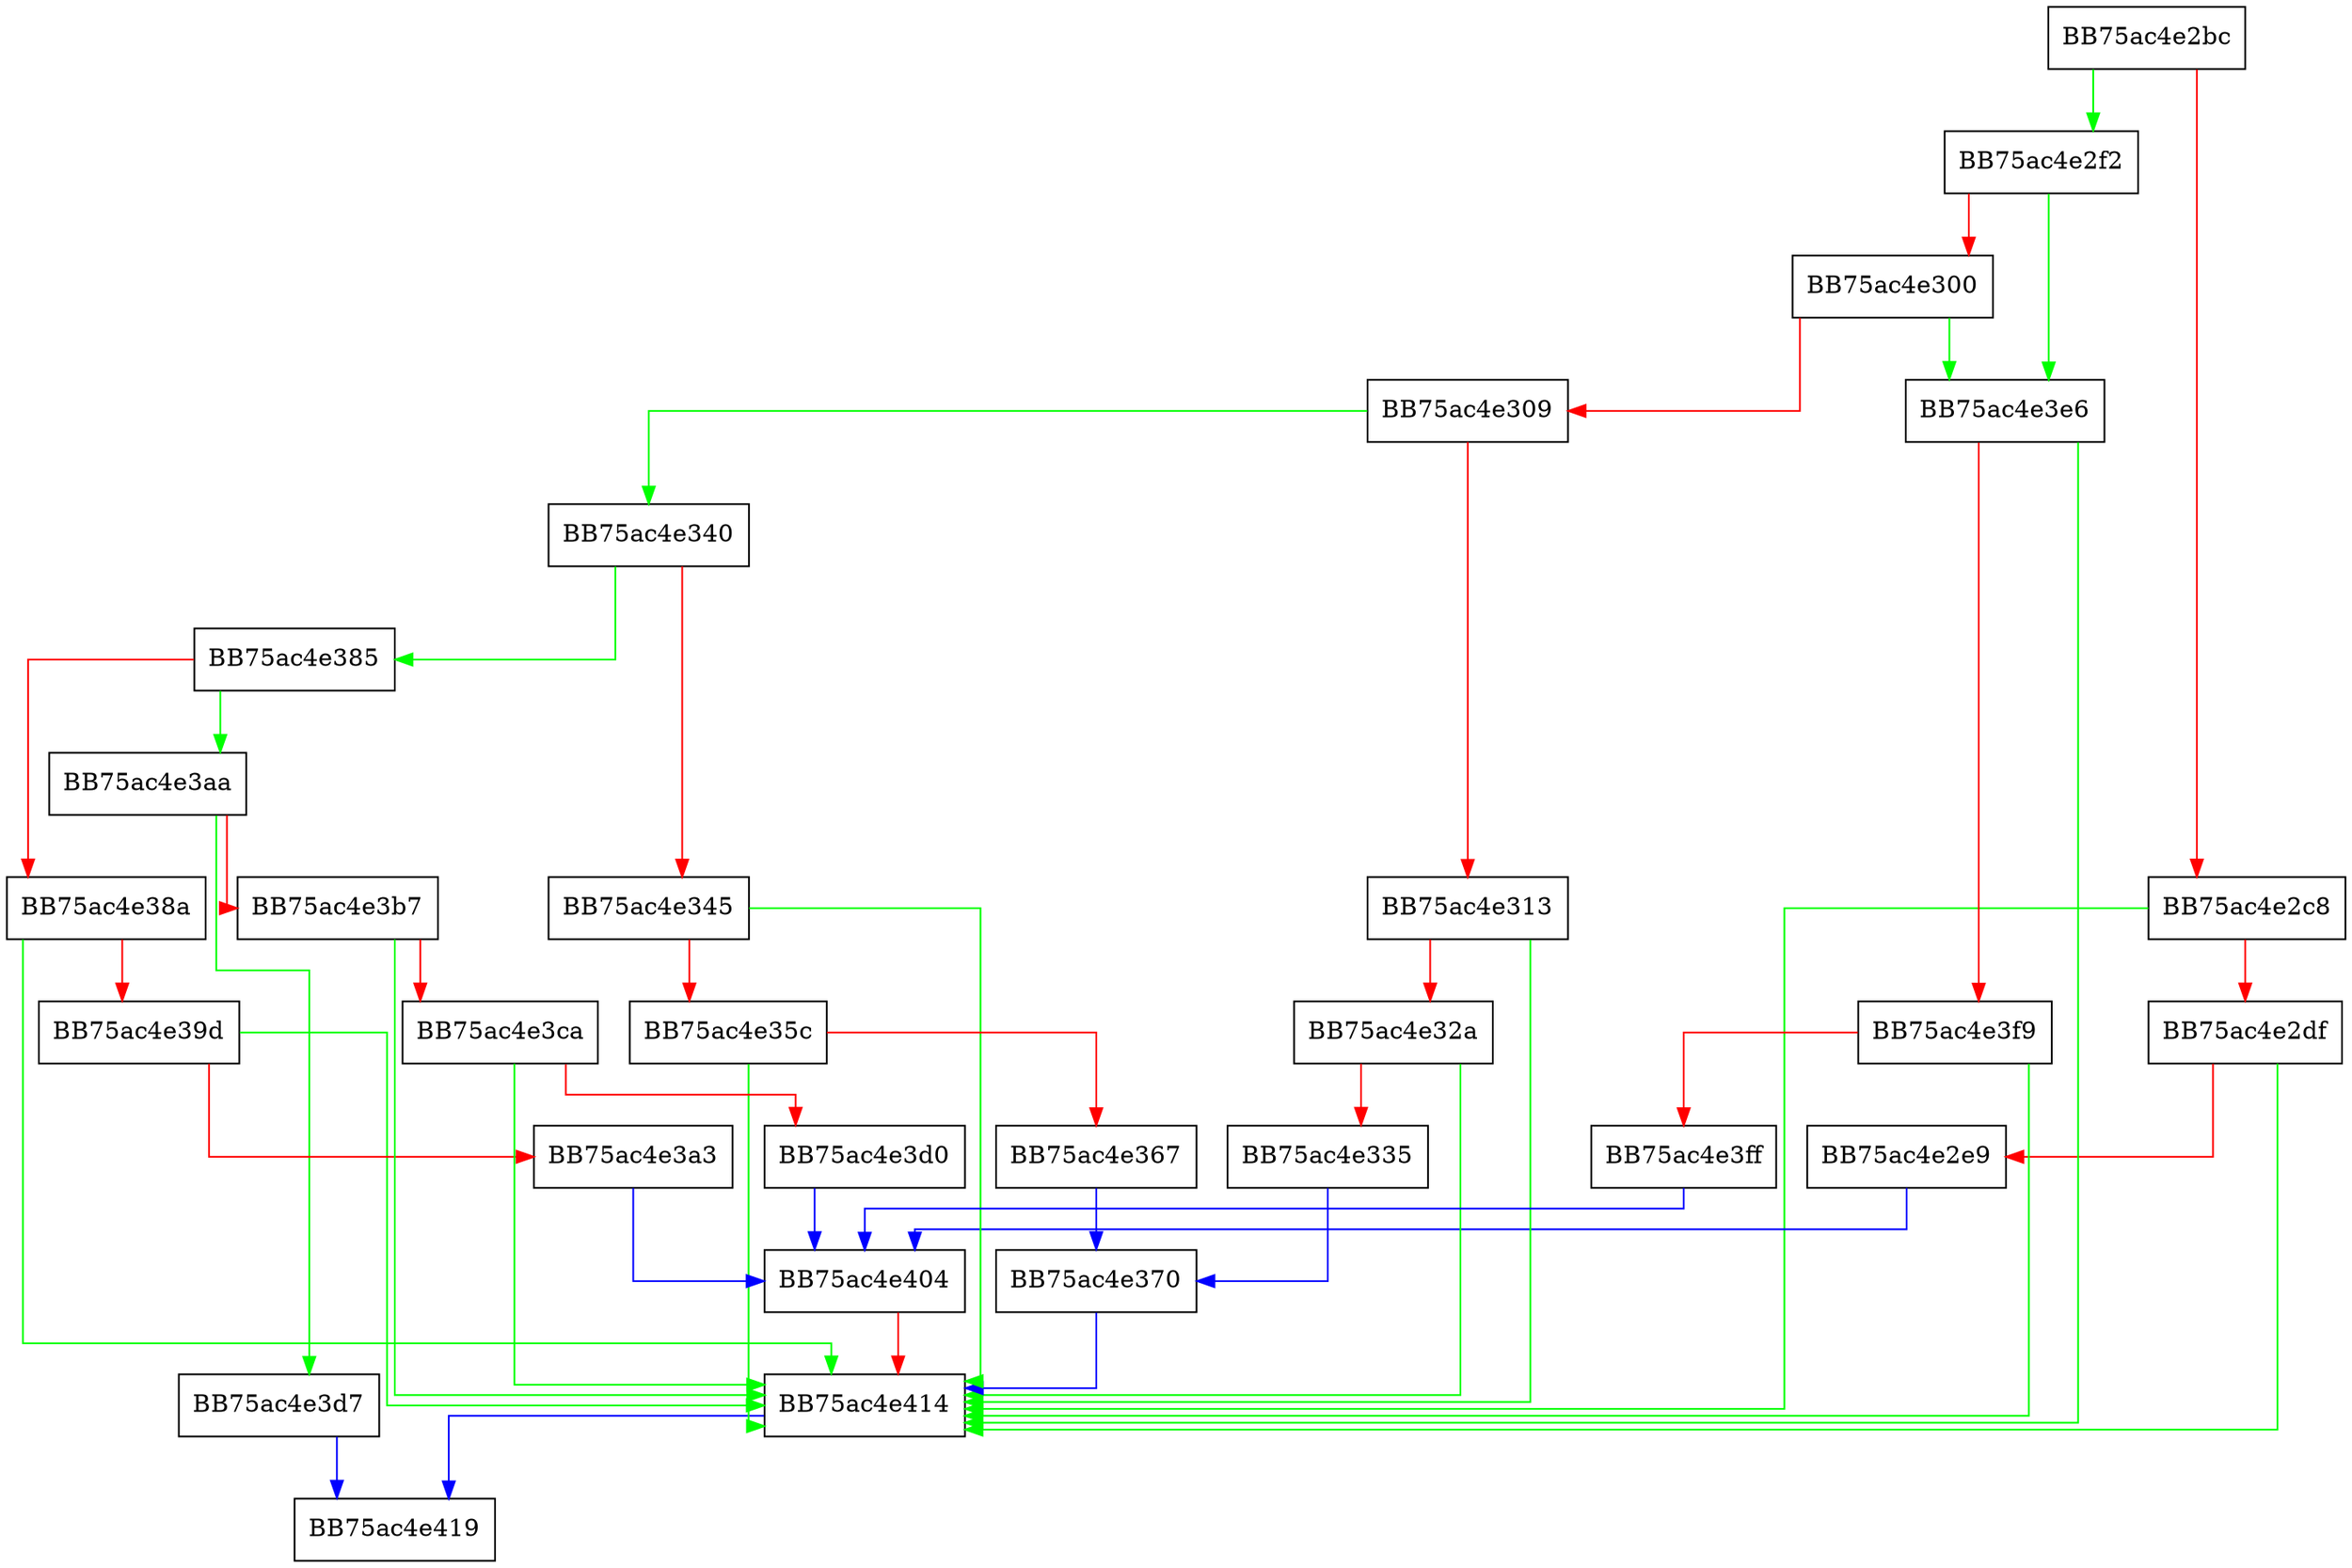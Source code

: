 digraph init {
  node [shape="box"];
  graph [splines=ortho];
  BB75ac4e2bc -> BB75ac4e2f2 [color="green"];
  BB75ac4e2bc -> BB75ac4e2c8 [color="red"];
  BB75ac4e2c8 -> BB75ac4e414 [color="green"];
  BB75ac4e2c8 -> BB75ac4e2df [color="red"];
  BB75ac4e2df -> BB75ac4e414 [color="green"];
  BB75ac4e2df -> BB75ac4e2e9 [color="red"];
  BB75ac4e2e9 -> BB75ac4e404 [color="blue"];
  BB75ac4e2f2 -> BB75ac4e3e6 [color="green"];
  BB75ac4e2f2 -> BB75ac4e300 [color="red"];
  BB75ac4e300 -> BB75ac4e3e6 [color="green"];
  BB75ac4e300 -> BB75ac4e309 [color="red"];
  BB75ac4e309 -> BB75ac4e340 [color="green"];
  BB75ac4e309 -> BB75ac4e313 [color="red"];
  BB75ac4e313 -> BB75ac4e414 [color="green"];
  BB75ac4e313 -> BB75ac4e32a [color="red"];
  BB75ac4e32a -> BB75ac4e414 [color="green"];
  BB75ac4e32a -> BB75ac4e335 [color="red"];
  BB75ac4e335 -> BB75ac4e370 [color="blue"];
  BB75ac4e340 -> BB75ac4e385 [color="green"];
  BB75ac4e340 -> BB75ac4e345 [color="red"];
  BB75ac4e345 -> BB75ac4e414 [color="green"];
  BB75ac4e345 -> BB75ac4e35c [color="red"];
  BB75ac4e35c -> BB75ac4e414 [color="green"];
  BB75ac4e35c -> BB75ac4e367 [color="red"];
  BB75ac4e367 -> BB75ac4e370 [color="blue"];
  BB75ac4e370 -> BB75ac4e414 [color="blue"];
  BB75ac4e385 -> BB75ac4e3aa [color="green"];
  BB75ac4e385 -> BB75ac4e38a [color="red"];
  BB75ac4e38a -> BB75ac4e414 [color="green"];
  BB75ac4e38a -> BB75ac4e39d [color="red"];
  BB75ac4e39d -> BB75ac4e414 [color="green"];
  BB75ac4e39d -> BB75ac4e3a3 [color="red"];
  BB75ac4e3a3 -> BB75ac4e404 [color="blue"];
  BB75ac4e3aa -> BB75ac4e3d7 [color="green"];
  BB75ac4e3aa -> BB75ac4e3b7 [color="red"];
  BB75ac4e3b7 -> BB75ac4e414 [color="green"];
  BB75ac4e3b7 -> BB75ac4e3ca [color="red"];
  BB75ac4e3ca -> BB75ac4e414 [color="green"];
  BB75ac4e3ca -> BB75ac4e3d0 [color="red"];
  BB75ac4e3d0 -> BB75ac4e404 [color="blue"];
  BB75ac4e3d7 -> BB75ac4e419 [color="blue"];
  BB75ac4e3e6 -> BB75ac4e414 [color="green"];
  BB75ac4e3e6 -> BB75ac4e3f9 [color="red"];
  BB75ac4e3f9 -> BB75ac4e414 [color="green"];
  BB75ac4e3f9 -> BB75ac4e3ff [color="red"];
  BB75ac4e3ff -> BB75ac4e404 [color="blue"];
  BB75ac4e404 -> BB75ac4e414 [color="red"];
  BB75ac4e414 -> BB75ac4e419 [color="blue"];
}